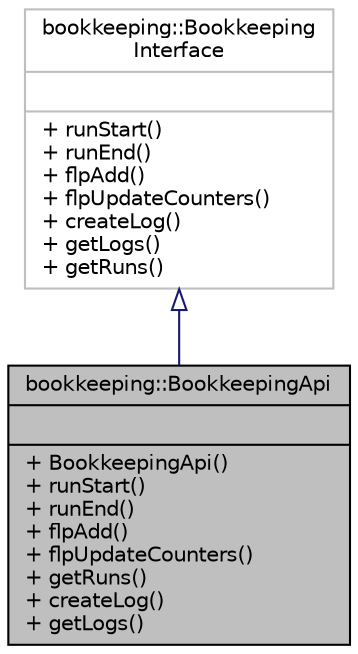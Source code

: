 digraph "bookkeeping::BookkeepingApi"
{
 // INTERACTIVE_SVG=YES
 // LATEX_PDF_SIZE
  bgcolor="transparent";
  edge [fontname="Helvetica",fontsize="10",labelfontname="Helvetica",labelfontsize="10"];
  node [fontname="Helvetica",fontsize="10",shape=record];
  Node1 [label="{bookkeeping::BookkeepingApi\n||+ BookkeepingApi()\l+ runStart()\l+ runEnd()\l+ flpAdd()\l+ flpUpdateCounters()\l+ getRuns()\l+ createLog()\l+ getLogs()\l}",height=0.2,width=0.4,color="black", fillcolor="grey75", style="filled", fontcolor="black",tooltip=" "];
  Node2 -> Node1 [dir="back",color="midnightblue",fontsize="10",style="solid",arrowtail="onormal",fontname="Helvetica"];
  Node2 [label="{bookkeeping::Bookkeeping\lInterface\n||+ runStart()\l+ runEnd()\l+ flpAdd()\l+ flpUpdateCounters()\l+ createLog()\l+ getLogs()\l+ getRuns()\l}",height=0.2,width=0.4,color="grey75",URL="$classbookkeeping_1_1_bookkeeping_interface.html",tooltip=" "];
}
